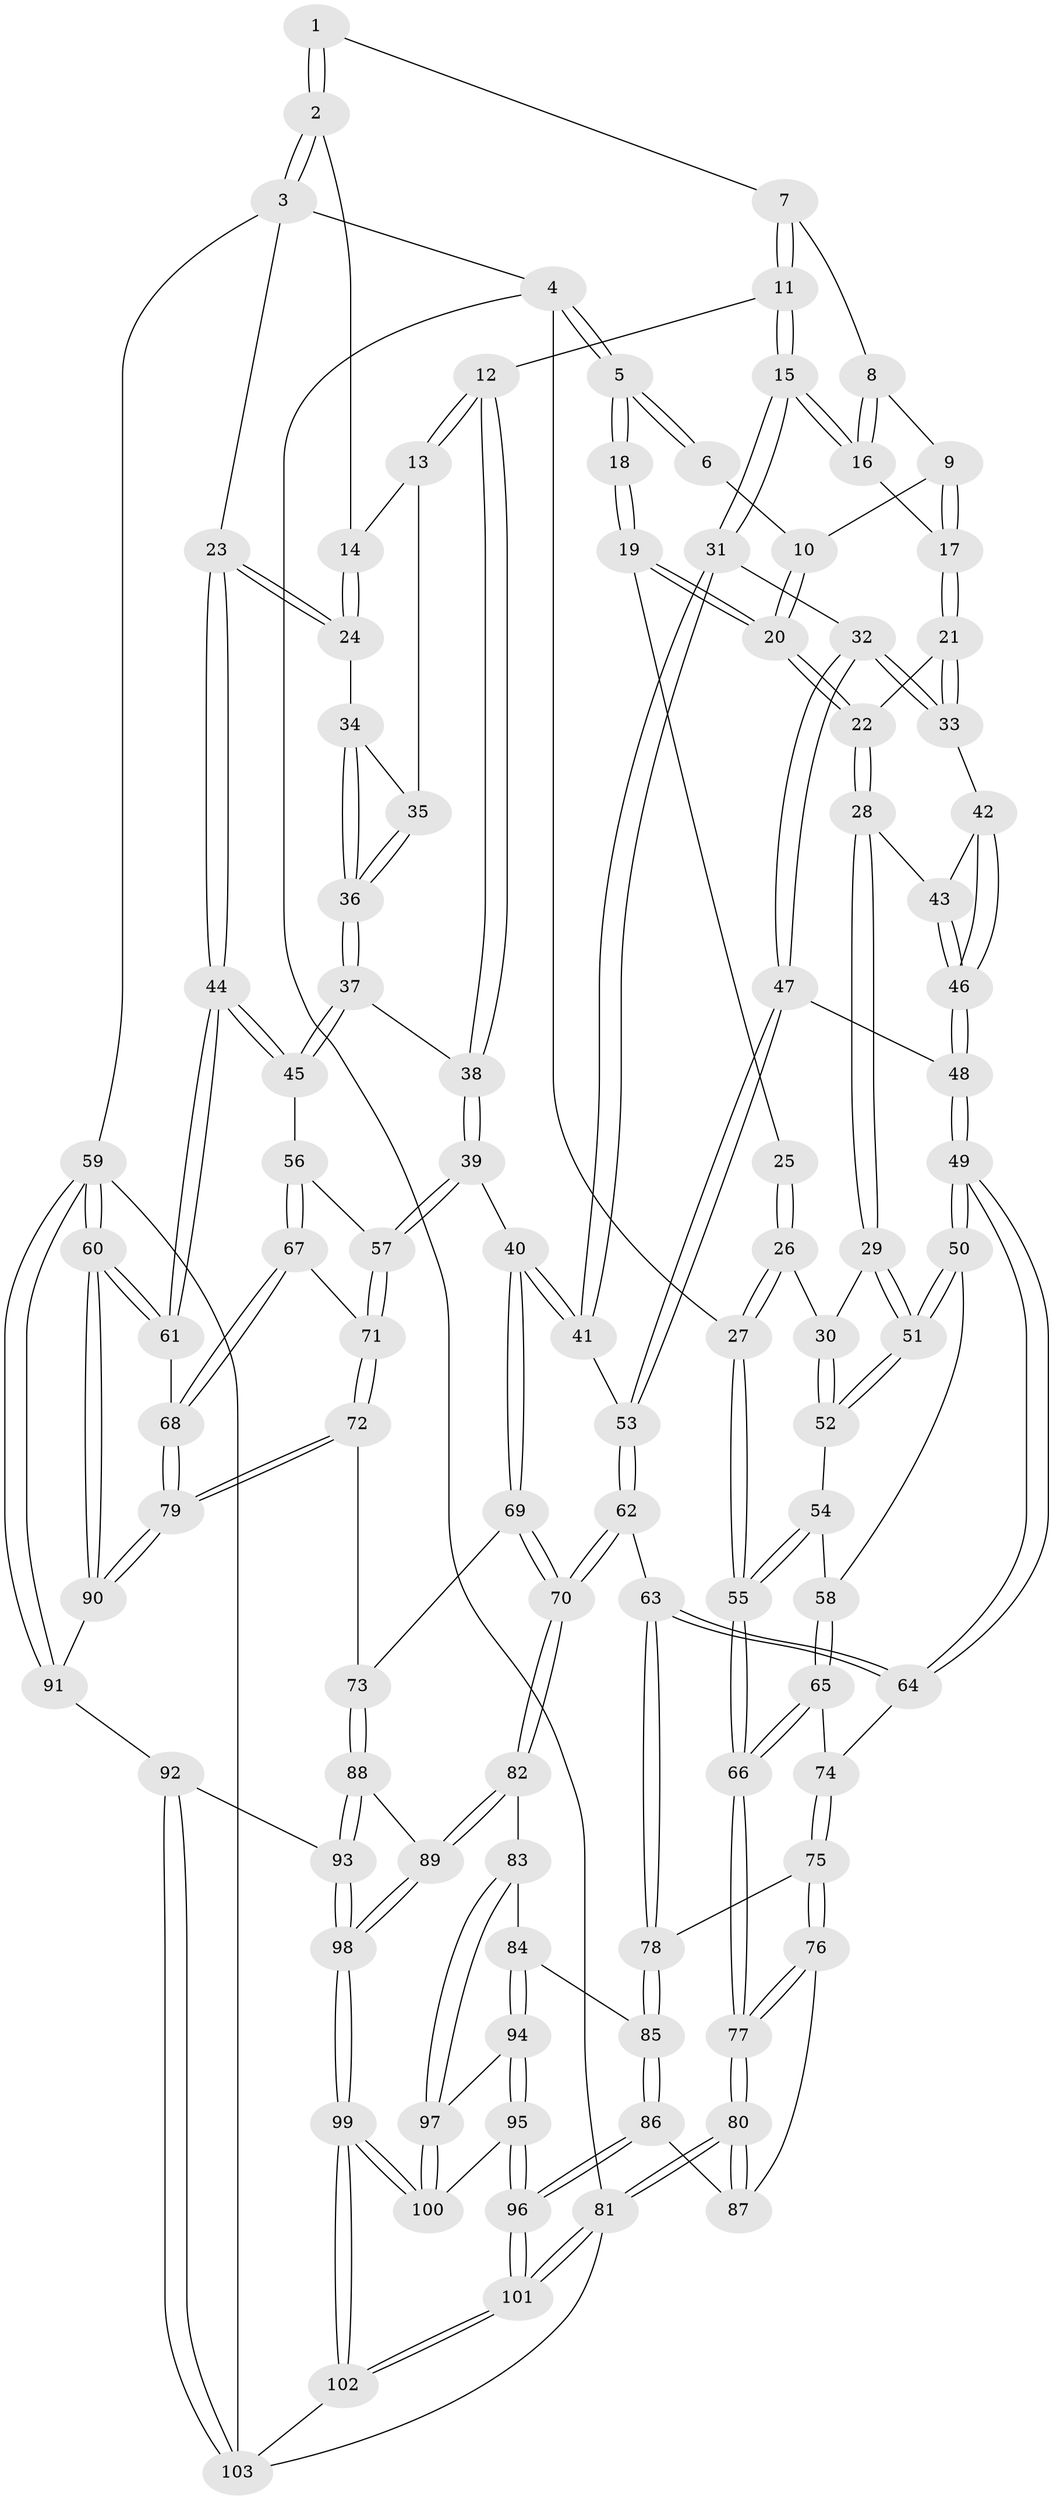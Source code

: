 // Generated by graph-tools (version 1.1) at 2025/11/02/27/25 16:11:55]
// undirected, 103 vertices, 254 edges
graph export_dot {
graph [start="1"]
  node [color=gray90,style=filled];
  1 [pos="+0.34613872976619386+0"];
  2 [pos="+0.7583037671837691+0"];
  3 [pos="+1+0"];
  4 [pos="+0+0"];
  5 [pos="+0+0"];
  6 [pos="+0.33592497023683016+0"];
  7 [pos="+0.42098250869787635+0.03045023580489586"];
  8 [pos="+0.40421192617422236+0.06564072668315526"];
  9 [pos="+0.3493698507120836+0.12472578655540409"];
  10 [pos="+0.24302359876076574+0.07301516003263142"];
  11 [pos="+0.548792002504619+0.17924692014714508"];
  12 [pos="+0.5872938558536733+0.1648117640391511"];
  13 [pos="+0.6085942730912007+0.14192683288392238"];
  14 [pos="+0.6836595516895435+0.018136370629732553"];
  15 [pos="+0.5276629397530673+0.19817539003483275"];
  16 [pos="+0.40450000110515494+0.18802734591700843"];
  17 [pos="+0.39749962111188775+0.1886736958969584"];
  18 [pos="+0+0"];
  19 [pos="+0.1808869917604939+0.1338296978781652"];
  20 [pos="+0.19101491472683274+0.1364153961494482"];
  21 [pos="+0.32882041234528603+0.24078887931986345"];
  22 [pos="+0.2192550990432555+0.24253647548428564"];
  23 [pos="+1+0"];
  24 [pos="+0.8542054456331256+0.24781474662587685"];
  25 [pos="+0.10569851713109926+0.14459805947872803"];
  26 [pos="+0+0.21187699234352228"];
  27 [pos="+0+0.199283424386837"];
  28 [pos="+0.2101380030975424+0.26454935195868223"];
  29 [pos="+0.16266996733749647+0.3130079236598245"];
  30 [pos="+0.10274693154662007+0.3200287531679167"];
  31 [pos="+0.5192613235640301+0.2320811461486165"];
  32 [pos="+0.4296177987448281+0.34983985049719313"];
  33 [pos="+0.38724718032509037+0.3261929567410274"];
  34 [pos="+0.8510739471305246+0.2556516784370159"];
  35 [pos="+0.6793466429792014+0.18434451244284664"];
  36 [pos="+0.8307655644117524+0.3523405336440663"];
  37 [pos="+0.8284242365014575+0.3688251624965142"];
  38 [pos="+0.7297562727042695+0.3871947444655631"];
  39 [pos="+0.6562124913957283+0.4461568284213886"];
  40 [pos="+0.6334130231687699+0.45828783113556093"];
  41 [pos="+0.6055820971799346+0.4508222938458871"];
  42 [pos="+0.36271801539350973+0.33617582284404723"];
  43 [pos="+0.25809672590950417+0.3179874888136246"];
  44 [pos="+1+0.43795638593628905"];
  45 [pos="+0.8353924719305859+0.37441232555410964"];
  46 [pos="+0.3004057536567956+0.3782514463014743"];
  47 [pos="+0.4420310864079962+0.45155798513211837"];
  48 [pos="+0.3130504661976058+0.4625504334289738"];
  49 [pos="+0.23651817622318339+0.5138501210222062"];
  50 [pos="+0.21331006642284703+0.4987073973915733"];
  51 [pos="+0.19793761769622126+0.47137155751528165"];
  52 [pos="+0.05246952931096376+0.43338428218995895"];
  53 [pos="+0.45949222372109766+0.46538547874971437"];
  54 [pos="+0+0.4726202476393141"];
  55 [pos="+0+0.5455214403014312"];
  56 [pos="+0.846446040504756+0.5038662669457152"];
  57 [pos="+0.7733278413252118+0.5648079126981226"];
  58 [pos="+0.13351049051449101+0.521944658416682"];
  59 [pos="+1+1"];
  60 [pos="+1+0.7803518602489219"];
  61 [pos="+1+0.5736323218651553"];
  62 [pos="+0.4483260989664827+0.5633635881796011"];
  63 [pos="+0.271005738305743+0.596966589297229"];
  64 [pos="+0.23904459870012498+0.5304613092893099"];
  65 [pos="+0.07834775896862252+0.5811273521808676"];
  66 [pos="+0+0.630741640948527"];
  67 [pos="+0.8740858355061402+0.554551092744935"];
  68 [pos="+0.9397748724612007+0.6275854083332433"];
  69 [pos="+0.6347304813434808+0.5255116204954791"];
  70 [pos="+0.483035605759413+0.6878246636090861"];
  71 [pos="+0.7648231383612171+0.6194195752871278"];
  72 [pos="+0.7372344753659982+0.6866065399431901"];
  73 [pos="+0.7117669463192865+0.686025201687669"];
  74 [pos="+0.1328306585178999+0.6244852507747715"];
  75 [pos="+0.12684035586980882+0.690983902424151"];
  76 [pos="+0.11905262681711515+0.6991367965604139"];
  77 [pos="+0+0.7219836844681657"];
  78 [pos="+0.27903925789012773+0.6625058436869565"];
  79 [pos="+0.8408164726563002+0.7350153966045705"];
  80 [pos="+0+0.9901690777631327"];
  81 [pos="+0+1"];
  82 [pos="+0.47947572116740955+0.7432236384975083"];
  83 [pos="+0.4789975315570648+0.7433906784577089"];
  84 [pos="+0.370773630575325+0.7260488891138289"];
  85 [pos="+0.30743076874350406+0.7080380548328008"];
  86 [pos="+0.21043162687865455+0.82607382440659"];
  87 [pos="+0.18003884178932028+0.816789032061132"];
  88 [pos="+0.5924691174729163+0.7682177395367086"];
  89 [pos="+0.5289548725778034+0.7643202775653525"];
  90 [pos="+0.8682265700133353+0.8279279181547771"];
  91 [pos="+0.8482330565365892+0.8936622092292202"];
  92 [pos="+0.7906512681213743+0.9670618901778578"];
  93 [pos="+0.6462119730496658+0.84641389562849"];
  94 [pos="+0.30685443565374515+0.8737448300521791"];
  95 [pos="+0.2655769891122371+0.9203795552914108"];
  96 [pos="+0.25164320988302286+0.9237275072949835"];
  97 [pos="+0.4617511942785543+0.7753445135613461"];
  98 [pos="+0.5335246181629505+1"];
  99 [pos="+0.5209835455712032+1"];
  100 [pos="+0.401669232649215+0.9238360549954645"];
  101 [pos="+0.10769609514923509+1"];
  102 [pos="+0.5326407920723505+1"];
  103 [pos="+0.7389566106048844+1"];
  1 -- 2;
  1 -- 2;
  1 -- 7;
  2 -- 3;
  2 -- 3;
  2 -- 14;
  3 -- 4;
  3 -- 23;
  3 -- 59;
  4 -- 5;
  4 -- 5;
  4 -- 27;
  4 -- 81;
  5 -- 6;
  5 -- 6;
  5 -- 18;
  5 -- 18;
  6 -- 10;
  7 -- 8;
  7 -- 11;
  7 -- 11;
  8 -- 9;
  8 -- 16;
  8 -- 16;
  9 -- 10;
  9 -- 17;
  9 -- 17;
  10 -- 20;
  10 -- 20;
  11 -- 12;
  11 -- 15;
  11 -- 15;
  12 -- 13;
  12 -- 13;
  12 -- 38;
  12 -- 38;
  13 -- 14;
  13 -- 35;
  14 -- 24;
  14 -- 24;
  15 -- 16;
  15 -- 16;
  15 -- 31;
  15 -- 31;
  16 -- 17;
  17 -- 21;
  17 -- 21;
  18 -- 19;
  18 -- 19;
  19 -- 20;
  19 -- 20;
  19 -- 25;
  20 -- 22;
  20 -- 22;
  21 -- 22;
  21 -- 33;
  21 -- 33;
  22 -- 28;
  22 -- 28;
  23 -- 24;
  23 -- 24;
  23 -- 44;
  23 -- 44;
  24 -- 34;
  25 -- 26;
  25 -- 26;
  26 -- 27;
  26 -- 27;
  26 -- 30;
  27 -- 55;
  27 -- 55;
  28 -- 29;
  28 -- 29;
  28 -- 43;
  29 -- 30;
  29 -- 51;
  29 -- 51;
  30 -- 52;
  30 -- 52;
  31 -- 32;
  31 -- 41;
  31 -- 41;
  32 -- 33;
  32 -- 33;
  32 -- 47;
  32 -- 47;
  33 -- 42;
  34 -- 35;
  34 -- 36;
  34 -- 36;
  35 -- 36;
  35 -- 36;
  36 -- 37;
  36 -- 37;
  37 -- 38;
  37 -- 45;
  37 -- 45;
  38 -- 39;
  38 -- 39;
  39 -- 40;
  39 -- 57;
  39 -- 57;
  40 -- 41;
  40 -- 41;
  40 -- 69;
  40 -- 69;
  41 -- 53;
  42 -- 43;
  42 -- 46;
  42 -- 46;
  43 -- 46;
  43 -- 46;
  44 -- 45;
  44 -- 45;
  44 -- 61;
  44 -- 61;
  45 -- 56;
  46 -- 48;
  46 -- 48;
  47 -- 48;
  47 -- 53;
  47 -- 53;
  48 -- 49;
  48 -- 49;
  49 -- 50;
  49 -- 50;
  49 -- 64;
  49 -- 64;
  50 -- 51;
  50 -- 51;
  50 -- 58;
  51 -- 52;
  51 -- 52;
  52 -- 54;
  53 -- 62;
  53 -- 62;
  54 -- 55;
  54 -- 55;
  54 -- 58;
  55 -- 66;
  55 -- 66;
  56 -- 57;
  56 -- 67;
  56 -- 67;
  57 -- 71;
  57 -- 71;
  58 -- 65;
  58 -- 65;
  59 -- 60;
  59 -- 60;
  59 -- 91;
  59 -- 91;
  59 -- 103;
  60 -- 61;
  60 -- 61;
  60 -- 90;
  60 -- 90;
  61 -- 68;
  62 -- 63;
  62 -- 70;
  62 -- 70;
  63 -- 64;
  63 -- 64;
  63 -- 78;
  63 -- 78;
  64 -- 74;
  65 -- 66;
  65 -- 66;
  65 -- 74;
  66 -- 77;
  66 -- 77;
  67 -- 68;
  67 -- 68;
  67 -- 71;
  68 -- 79;
  68 -- 79;
  69 -- 70;
  69 -- 70;
  69 -- 73;
  70 -- 82;
  70 -- 82;
  71 -- 72;
  71 -- 72;
  72 -- 73;
  72 -- 79;
  72 -- 79;
  73 -- 88;
  73 -- 88;
  74 -- 75;
  74 -- 75;
  75 -- 76;
  75 -- 76;
  75 -- 78;
  76 -- 77;
  76 -- 77;
  76 -- 87;
  77 -- 80;
  77 -- 80;
  78 -- 85;
  78 -- 85;
  79 -- 90;
  79 -- 90;
  80 -- 81;
  80 -- 81;
  80 -- 87;
  80 -- 87;
  81 -- 101;
  81 -- 101;
  81 -- 103;
  82 -- 83;
  82 -- 89;
  82 -- 89;
  83 -- 84;
  83 -- 97;
  83 -- 97;
  84 -- 85;
  84 -- 94;
  84 -- 94;
  85 -- 86;
  85 -- 86;
  86 -- 87;
  86 -- 96;
  86 -- 96;
  88 -- 89;
  88 -- 93;
  88 -- 93;
  89 -- 98;
  89 -- 98;
  90 -- 91;
  91 -- 92;
  92 -- 93;
  92 -- 103;
  92 -- 103;
  93 -- 98;
  93 -- 98;
  94 -- 95;
  94 -- 95;
  94 -- 97;
  95 -- 96;
  95 -- 96;
  95 -- 100;
  96 -- 101;
  96 -- 101;
  97 -- 100;
  97 -- 100;
  98 -- 99;
  98 -- 99;
  99 -- 100;
  99 -- 100;
  99 -- 102;
  99 -- 102;
  101 -- 102;
  101 -- 102;
  102 -- 103;
}
